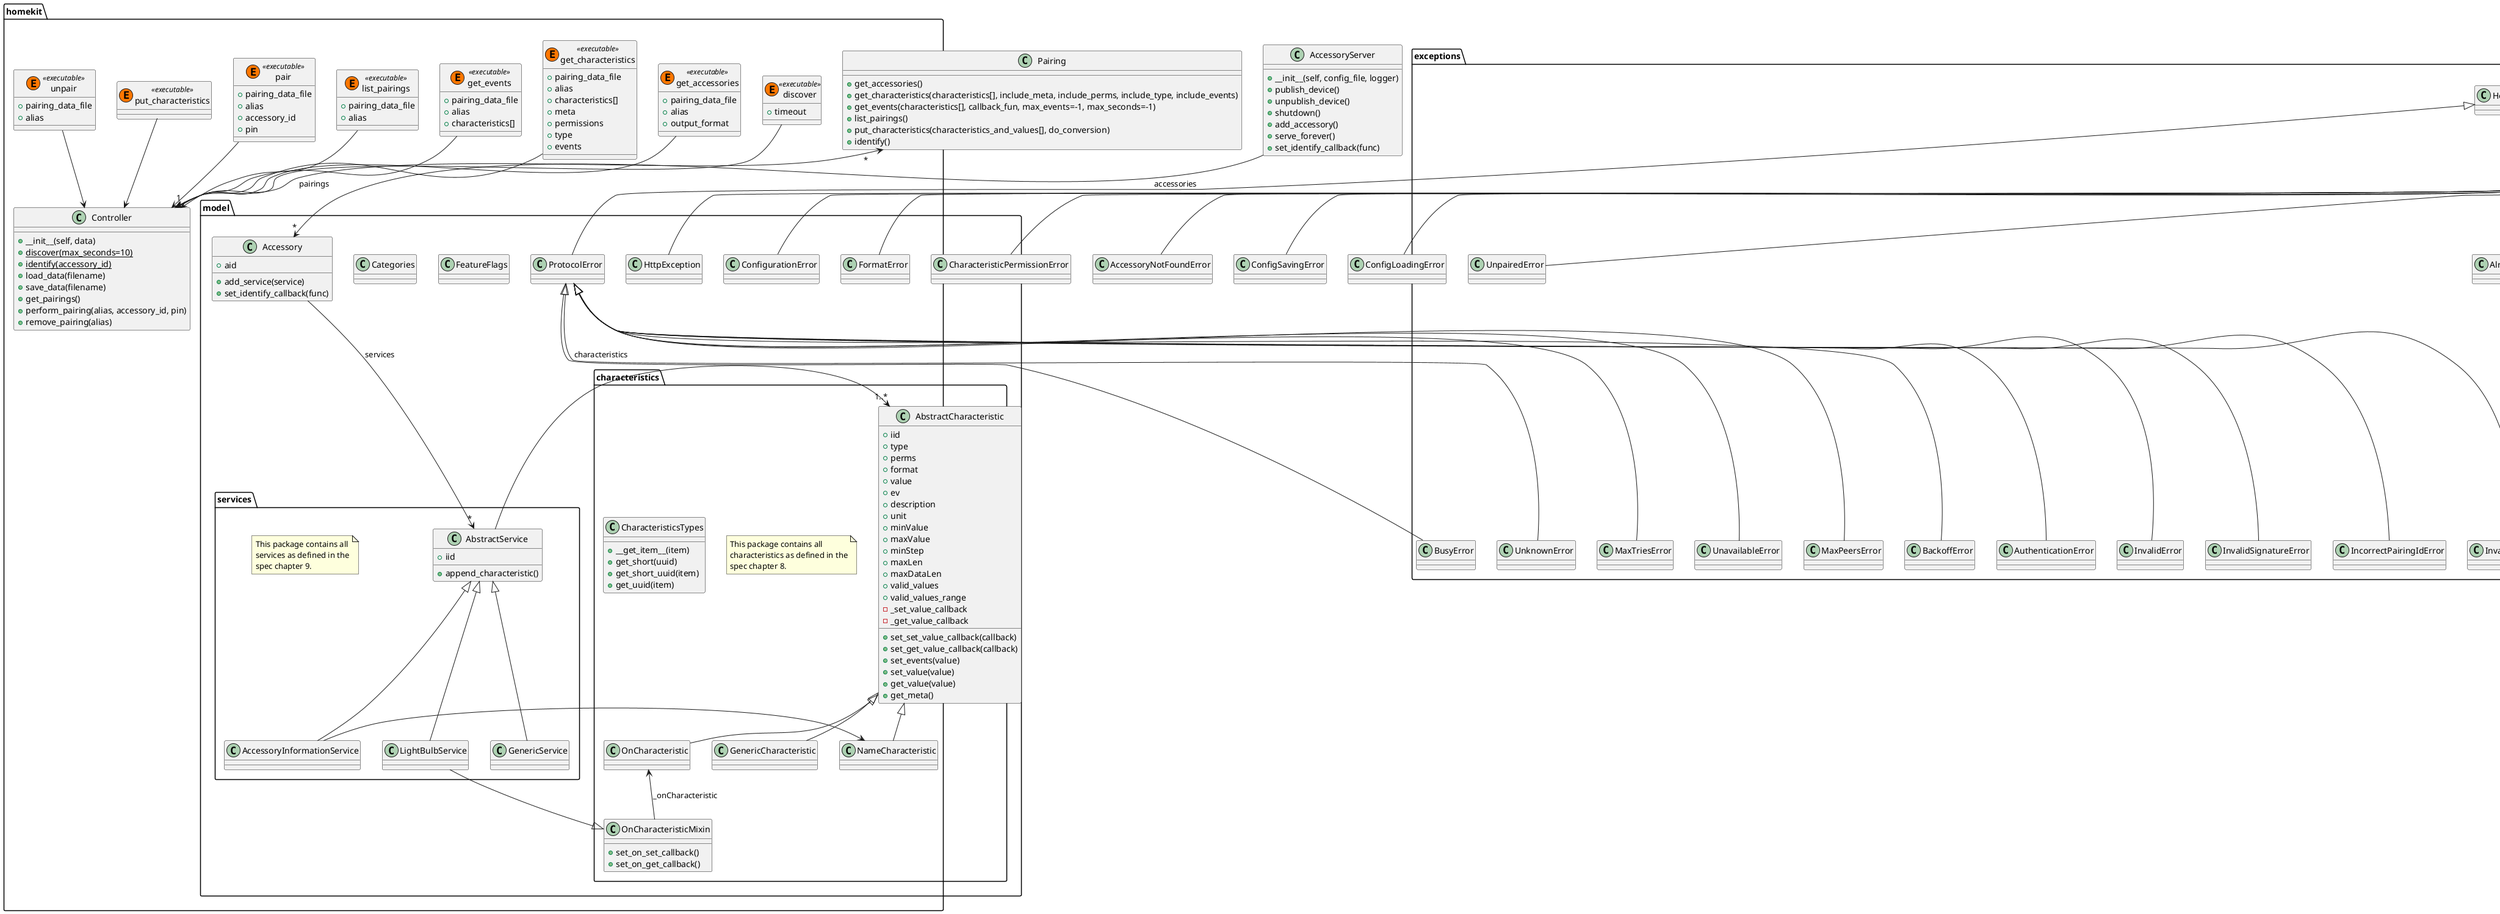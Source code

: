 @startuml

package homekit {
    class AccessoryServer {
        + __init__(self, config_file, logger)
        + publish_device()
        + unpublish_device()
        + shutdown()
        + add_accessory()
        + serve_forever()
        + set_identify_callback(func)
    }
    package model {
        class FeatureFlags

        class Categories

        package services {
            note as n1
                This package contains all
                services as defined in the
                spec chapter 9.
            end note
            class AbstractService {
                + iid
                + append_characteristic()
            }


            class AccessoryInformationService {
            }

            class LightBulbService {
            }

            AccessoryInformationService -up-|> AbstractService
            LightBulbService -up-|> AbstractService
            GenericService -up-|> AbstractService
        }
        package characteristics {
            note as n2
                This package contains all
                characteristics as defined in the
                spec chapter 8.
            end note

            class CharacteristicsTypes {
                + __get_item__(item)
                + get_short(uuid)
                + get_short_uuid(item)
                + get_uuid(item)
            }

            class AbstractCharacteristic {
                + iid
                + type
                + perms
                + format
                + value
                + ev
                + description
                + unit
                + minValue
                + maxValue
                + minStep
                + maxLen
                + maxDataLen
                + valid_values
                + valid_values_range
                - _set_value_callback
                - _get_value_callback
                + set_set_value_callback(callback)
                + set_get_value_callback(callback)
                + set_events(value)
                + set_value(value)
                + get_value(value)
                + get_meta()
            }

            class OnCharacteristicMixin {
                + set_on_set_callback()
                + set_on_get_callback()
            }

            OnCharacteristic -up-|> AbstractCharacteristic

            OnCharacteristicMixin -up-> OnCharacteristic : _onCharacteristic

            GenericCharacteristic -up-|> AbstractCharacteristic
            NameCharacteristic -up-|> AbstractCharacteristic
        }

        AccessoryInformationService --> NameCharacteristic
        LightBulbService -up-|> OnCharacteristicMixin

        class Accessory {
            + aid
            + add_service(service)
            + set_identify_callback(func)
        }
    }

    AccessoryServer --> "*" Accessory : accessories
    AbstractService -right-> "1..*" AbstractCharacteristic : characteristics
    Accessory -down-> "*" AbstractService: services

    package exceptions {
        class HomeKitException
        ProtocolError -up-|> HomeKitException
        BusyError -up-|> ProtocolError
        UnknownError -up-|> ProtocolError
        MaxTriesError -up-|> ProtocolError
        UnavailableError -up-|> ProtocolError
        MaxPeersError -up-|> ProtocolError
        BackoffError -up-|> ProtocolError
        AuthenticationError -up-|> ProtocolError
        InvalidError -up-|> ProtocolError
        InvalidSignatureError -up-|> ProtocolError
        IncorrectPairingIdError -up-|> ProtocolError
        InvalidAuthTagError -up-|> ProtocolError

        HttpException -up-|> HomeKitException

        ConfigurationError -up-|> HomeKitException
        FormatError -up-|> HomeKitException
        CharacteristicPermissionError -up-|> HomeKitException
        AccessoryNotFoundError -up-|> HomeKitException
        ConfigSavingError -up-|> HomeKitException
        ConfigLoadingError -up-|> HomeKitException
        UnpairedError -up-|> HomeKitException
        AlreadyPairedError -up-|> HomeKitException
    }
}

class homekit.Pairing {
    + get_accessories()
    + get_characteristics(characteristics[], include_meta, include_perms, include_type, include_events)
    + get_events(characteristics[], callback_fun, max_events=-1, max_seconds=-1)
    + list_pairings()
    + put_characteristics(characteristics_and_values[], do_conversion)
    + identify()
}

class homekit.Controller {
    + __init__(self, data)
    + {static}discover(max_seconds=10)
    + {static}identify(accessory_id)
    + load_data(filename)
    + save_data(filename)
    + get_pairings()
    + perform_pairing(alias, accessory_id, pin)
    + remove_pairing(alias)
}



homekit.Pairing "*" <-down- "1" homekit.Controller : pairings


class homekit.discover <<(E,#FF7700) executable>> {
    + timeout
}

homekit.discover --> homekit.Controller

class homekit.get_accessories <<(E,#FF7700) executable>> {
    + pairing_data_file
    + alias
    + output_format
}

homekit.get_accessories --> homekit.Controller

class homekit.get_characteristics <<(E,#FF7700) executable>> {
    + pairing_data_file
    + alias
    + characteristics[]
    + meta
    + permissions
    + type
    + events
}

homekit.get_characteristics --> homekit.Controller

class homekit.get_events <<(E,#FF7700) executable>> {
    + pairing_data_file
    + alias
    + characteristics[]
}

homekit.get_events --> homekit.Controller

class homekit.list_pairings <<(E,#FF7700) executable>> {
    + pairing_data_file
    + alias
}

homekit.list_pairings--> homekit.Controller

class homekit.pair <<(E,#FF7700) executable>> {
    + pairing_data_file
    + alias
    + accessory_id
    + pin
}

homekit.pair--> homekit.Controller

class homekit.put_characteristics <<(E,#FF7700) executable>> {
}

homekit.put_characteristics--> homekit.Controller

class homekit.unpair <<(E,#FF7700) executable>> {
    + pairing_data_file
    + alias
}

homekit.unpair --> homekit.Controller


hide <<executable>> methods
hide <<executable>> circle

@enduml


class homekit.Session {
    + {static} create_from_pairing_data(data)
    + {static} create_from_file(file)
    + get(self, url)
    + put(self, url, body, content_type=HttpContentTypes.JSON)
    + post(self, url, body, content_type=HttpContentTypes.JSON)
    + get_from_pairing_data(self, key)
    + set_in_pairing_data(self, key, value)
}

    package exceptions {
        class AuthenticationError
        class HomeKitTypeException
        class AccessoryNotFoundError
        class UnknownError
        class ConfigSavingError
        class AlreadyPairedError
        class HomeKitConfigurationException
    }


    Note "Table 5-12 page 80" as N1
    homekit.HapStatusCodes .. N1

class homekit.TLV {
    + {static} encode_dict(data)
    + {static} decode_bytes(data)
}

class homekit.CharacteristicsTypes {
    + __getitem__(self, item)
    + get_short(self, uuid)
    + get_uuid(self, item_name)
}

class homekit.HapStatusCodes {
}

class homekit.Categories {
}
